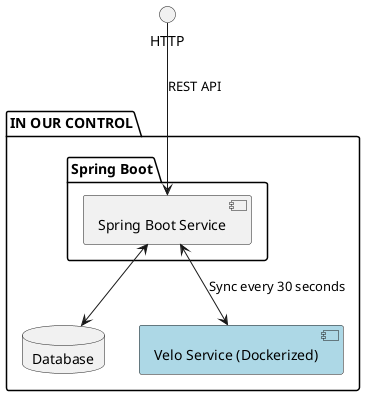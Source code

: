 @startuml

package "IN OUR CONTROL" {
database Database
 [Velo Service (Dockerized)] as velo #lightblue
package "Spring Boot" {
[Spring Boot Service] <--> Database
[Spring Boot Service] <--> velo: Sync every 30 seconds
}
}

HTTP --> [Spring Boot Service]: REST API

@enduml
